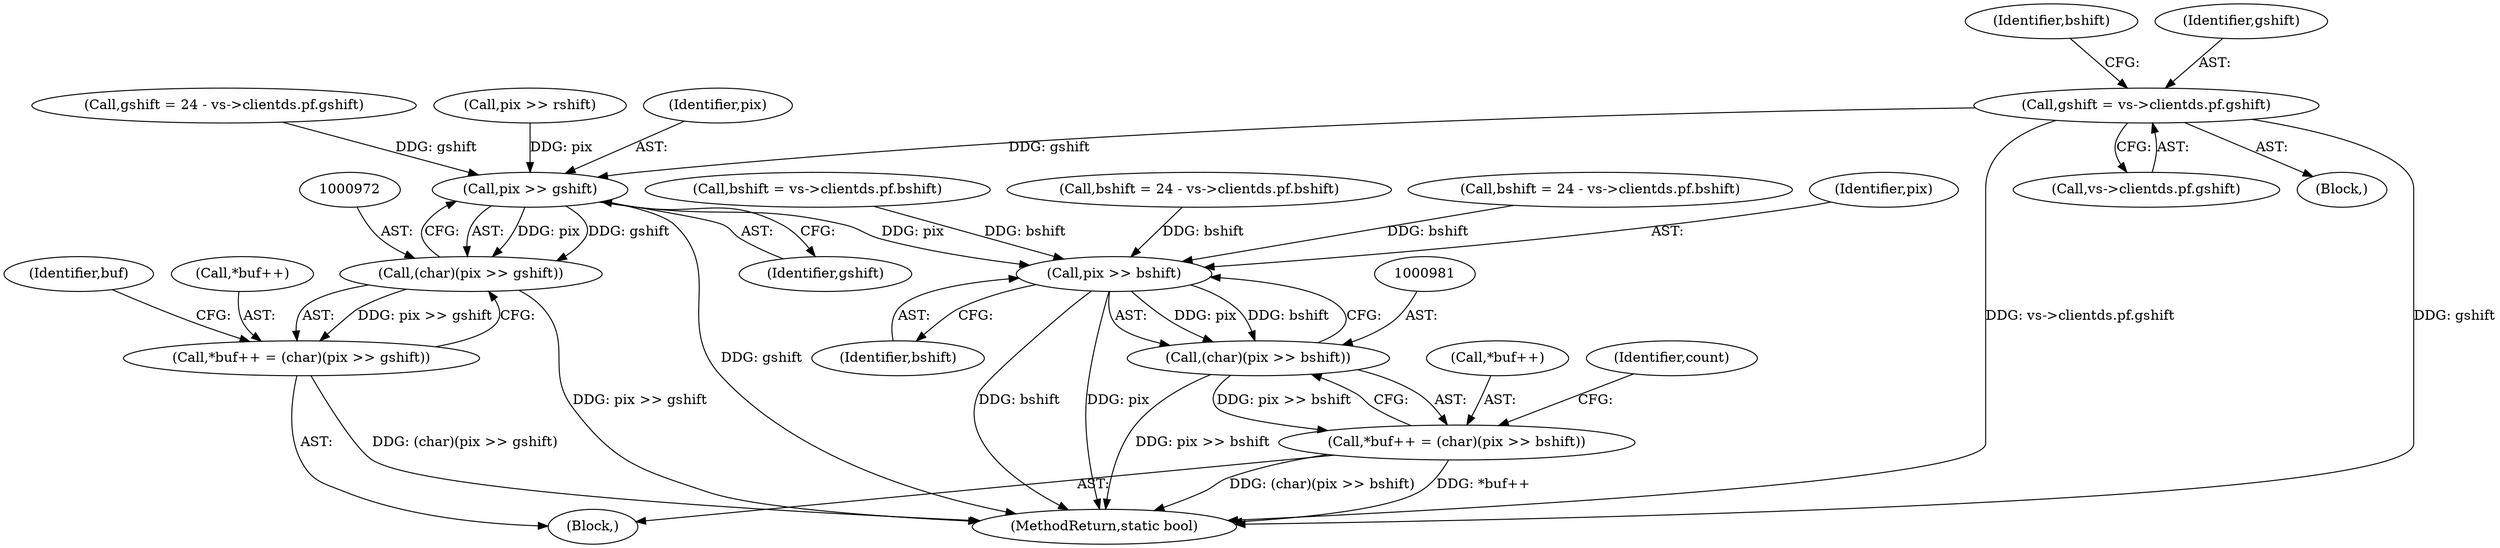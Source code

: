 digraph "1_qemu_9f64916da20eea67121d544698676295bbb105a7_0@del" {
"1000873" [label="(Call,gshift = vs->clientds.pf.gshift)"];
"1000973" [label="(Call,pix >> gshift)"];
"1000971" [label="(Call,(char)(pix >> gshift))"];
"1000967" [label="(Call,*buf++ = (char)(pix >> gshift))"];
"1000982" [label="(Call,pix >> bshift)"];
"1000980" [label="(Call,(char)(pix >> bshift))"];
"1000976" [label="(Call,*buf++ = (char)(pix >> bshift))"];
"1000951" [label="(Identifier,count)"];
"1000973" [label="(Call,pix >> gshift)"];
"1000968" [label="(Call,*buf++)"];
"1000964" [label="(Call,pix >> rshift)"];
"1000875" [label="(Call,vs->clientds.pf.gshift)"];
"1000979" [label="(Identifier,buf)"];
"1000974" [label="(Identifier,pix)"];
"1000976" [label="(Call,*buf++ = (char)(pix >> bshift))"];
"1000967" [label="(Call,*buf++ = (char)(pix >> gshift))"];
"1000975" [label="(Identifier,gshift)"];
"1000983" [label="(Identifier,pix)"];
"1000882" [label="(Call,bshift = vs->clientds.pf.bshift)"];
"1000977" [label="(Call,*buf++)"];
"1000980" [label="(Call,(char)(pix >> bshift))"];
"1000883" [label="(Identifier,bshift)"];
"1000915" [label="(Call,bshift = 24 - vs->clientds.pf.bshift)"];
"1000863" [label="(Block,)"];
"1000984" [label="(Identifier,bshift)"];
"1000874" [label="(Identifier,gshift)"];
"1000982" [label="(Call,pix >> bshift)"];
"1000952" [label="(Block,)"];
"1000971" [label="(Call,(char)(pix >> gshift))"];
"1000873" [label="(Call,gshift = vs->clientds.pf.gshift)"];
"1000985" [label="(MethodReturn,static bool)"];
"1000904" [label="(Call,gshift = 24 - vs->clientds.pf.gshift)"];
"1000929" [label="(Call,bshift = 24 - vs->clientds.pf.bshift)"];
"1000873" -> "1000863"  [label="AST: "];
"1000873" -> "1000875"  [label="CFG: "];
"1000874" -> "1000873"  [label="AST: "];
"1000875" -> "1000873"  [label="AST: "];
"1000883" -> "1000873"  [label="CFG: "];
"1000873" -> "1000985"  [label="DDG: gshift"];
"1000873" -> "1000985"  [label="DDG: vs->clientds.pf.gshift"];
"1000873" -> "1000973"  [label="DDG: gshift"];
"1000973" -> "1000971"  [label="AST: "];
"1000973" -> "1000975"  [label="CFG: "];
"1000974" -> "1000973"  [label="AST: "];
"1000975" -> "1000973"  [label="AST: "];
"1000971" -> "1000973"  [label="CFG: "];
"1000973" -> "1000985"  [label="DDG: gshift"];
"1000973" -> "1000971"  [label="DDG: pix"];
"1000973" -> "1000971"  [label="DDG: gshift"];
"1000964" -> "1000973"  [label="DDG: pix"];
"1000904" -> "1000973"  [label="DDG: gshift"];
"1000973" -> "1000982"  [label="DDG: pix"];
"1000971" -> "1000967"  [label="AST: "];
"1000972" -> "1000971"  [label="AST: "];
"1000967" -> "1000971"  [label="CFG: "];
"1000971" -> "1000985"  [label="DDG: pix >> gshift"];
"1000971" -> "1000967"  [label="DDG: pix >> gshift"];
"1000967" -> "1000952"  [label="AST: "];
"1000968" -> "1000967"  [label="AST: "];
"1000979" -> "1000967"  [label="CFG: "];
"1000967" -> "1000985"  [label="DDG: (char)(pix >> gshift)"];
"1000982" -> "1000980"  [label="AST: "];
"1000982" -> "1000984"  [label="CFG: "];
"1000983" -> "1000982"  [label="AST: "];
"1000984" -> "1000982"  [label="AST: "];
"1000980" -> "1000982"  [label="CFG: "];
"1000982" -> "1000985"  [label="DDG: bshift"];
"1000982" -> "1000985"  [label="DDG: pix"];
"1000982" -> "1000980"  [label="DDG: pix"];
"1000982" -> "1000980"  [label="DDG: bshift"];
"1000882" -> "1000982"  [label="DDG: bshift"];
"1000915" -> "1000982"  [label="DDG: bshift"];
"1000929" -> "1000982"  [label="DDG: bshift"];
"1000980" -> "1000976"  [label="AST: "];
"1000981" -> "1000980"  [label="AST: "];
"1000976" -> "1000980"  [label="CFG: "];
"1000980" -> "1000985"  [label="DDG: pix >> bshift"];
"1000980" -> "1000976"  [label="DDG: pix >> bshift"];
"1000976" -> "1000952"  [label="AST: "];
"1000977" -> "1000976"  [label="AST: "];
"1000951" -> "1000976"  [label="CFG: "];
"1000976" -> "1000985"  [label="DDG: *buf++"];
"1000976" -> "1000985"  [label="DDG: (char)(pix >> bshift)"];
}
